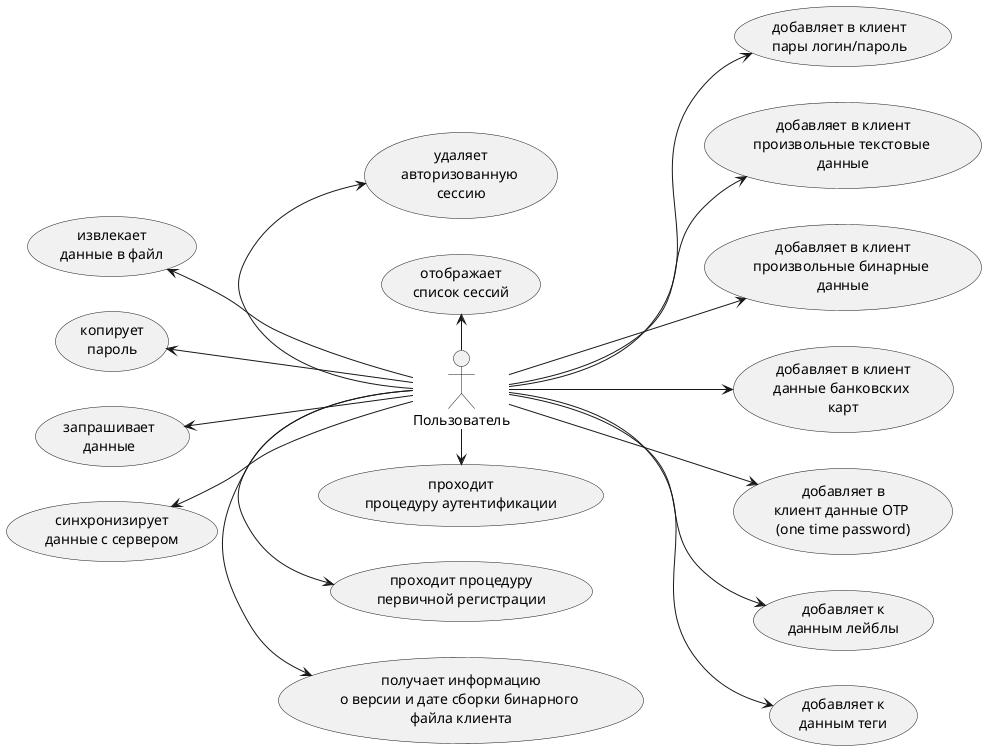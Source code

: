 @startuml usecase
left to right direction
actor Пользователь as u
usecase UC1  as "получает информацию 
о версии и дате сборки бинарного 
файла клиента"
usecase UC2  as "проходит процедуру 
первичной регистрации"
usecase UC3  as "добавляет в клиент 
пары логин/пароль"
usecase UC4  as "добавляет в клиент 
произвольные текстовые 
данные"
usecase UC5  as "добавляет в клиент 
произвольные бинарные 
данные"
usecase UC6  as "добавляет в клиент 
данные банковских 
карт"
usecase UC7  as "добавляет в 
клиент данные OTP 
(one time password)"
usecase UC8  as "добавляет к 
данным лейблы"
usecase UC9  as "добавляет к 
данным теги"
usecase UC10 as "синхронизирует 
данные с сервером"
usecase UC11 as "проходит 
процедуру аутентификации"
usecase UC12 as "запрашивает 
данные"
usecase UC13 as "копирует 
пароль"
usecase UC14 as "извлекает 
данные в файл"
usecase UC15 as "отображает 
список сессий"
usecase UC16 as "удаляет 
авторизованную 
сессию"
u -right-> UC1
u -right-> UC2
u -down-> UC3
u -down-> UC4
u -down-> UC5
u -down-> UC6
u -down-> UC7
u -down-> UC8
u -down-> UC9
u -up-> UC10
u -right-> UC11
u -up-> UC12
u -up-> UC13
u -up-> UC14
u -left-> UC15
u -left-> UC16
@enduml
